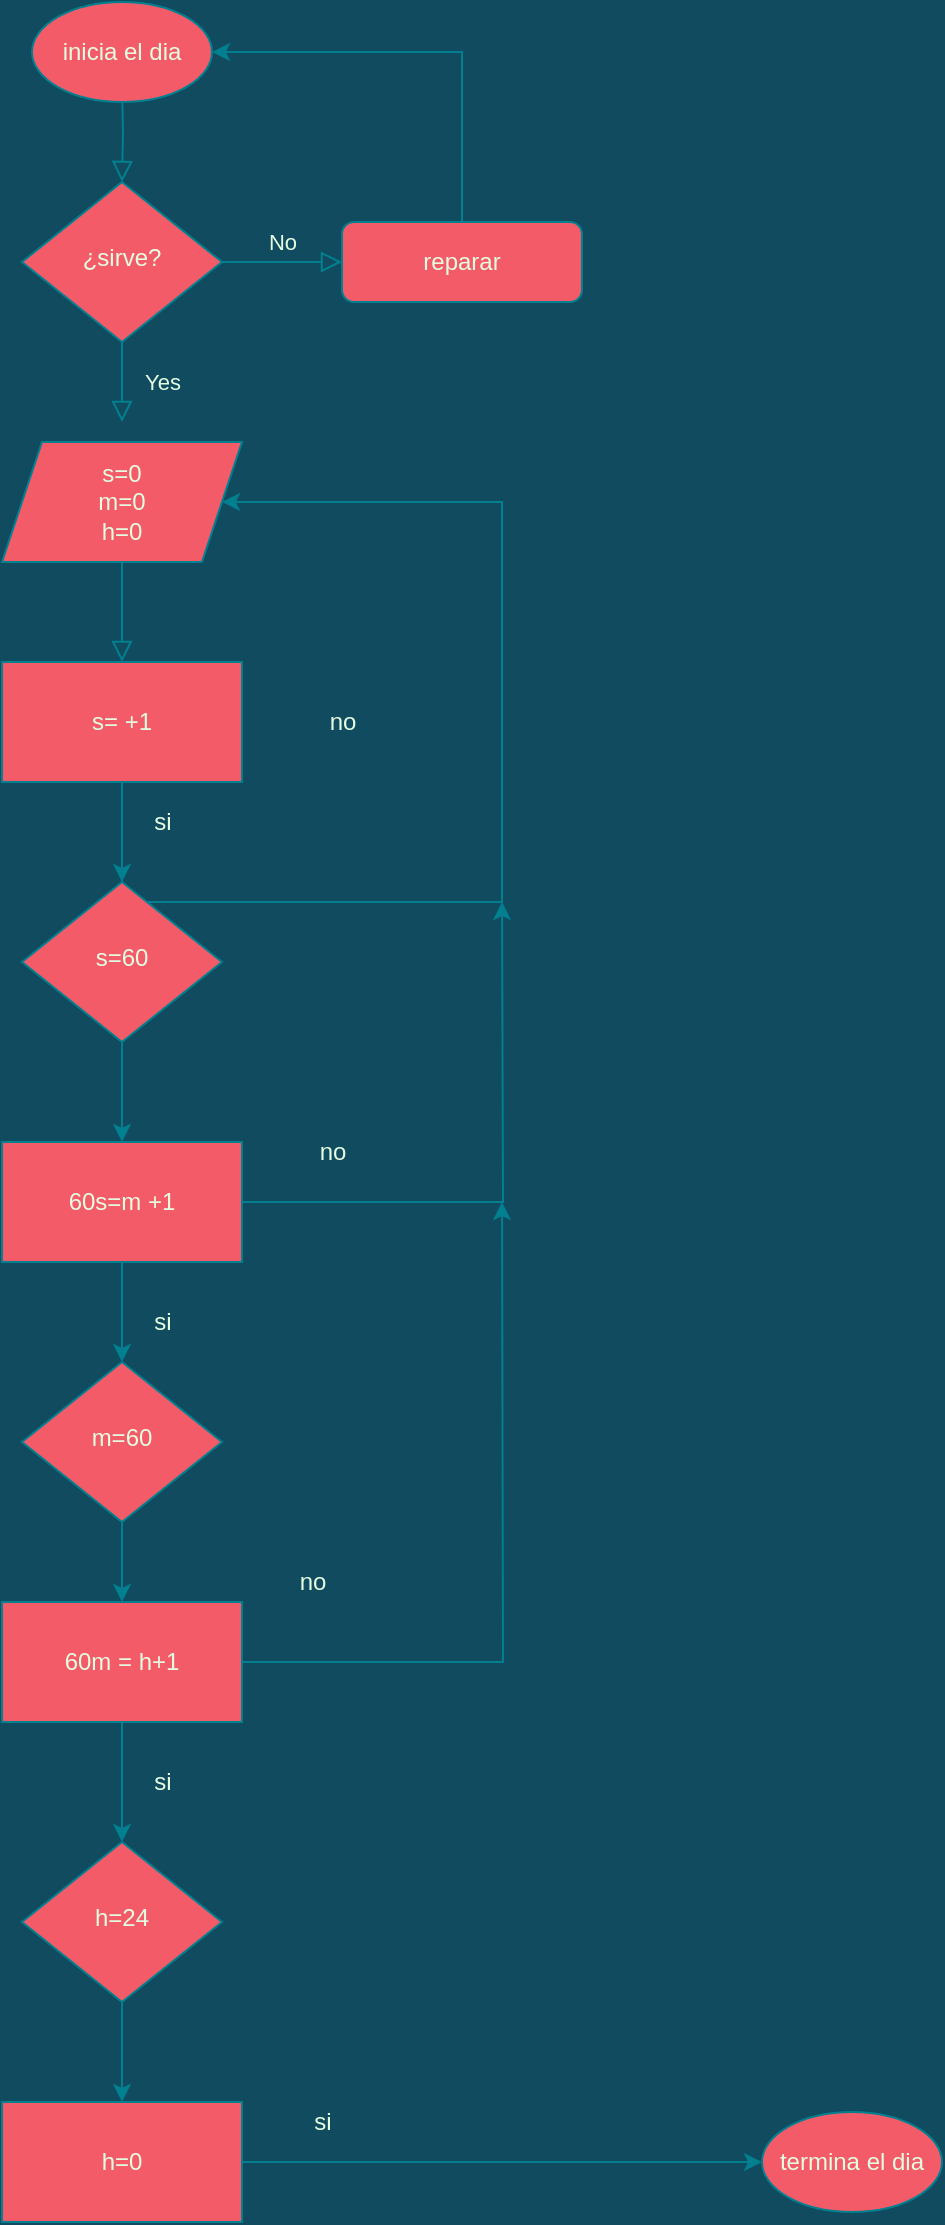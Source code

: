 <mxfile version="17.4.6" type="github">
  <diagram id="C5RBs43oDa-KdzZeNtuy" name="Page-1">
    <mxGraphModel dx="1384" dy="823" grid="1" gridSize="10" guides="1" tooltips="1" connect="1" arrows="1" fold="1" page="1" pageScale="1" pageWidth="827" pageHeight="1169" background="#114B5F" math="0" shadow="0">
      <root>
        <mxCell id="WIyWlLk6GJQsqaUBKTNV-0" />
        <mxCell id="WIyWlLk6GJQsqaUBKTNV-1" parent="WIyWlLk6GJQsqaUBKTNV-0" />
        <mxCell id="WIyWlLk6GJQsqaUBKTNV-2" value="" style="rounded=0;html=1;jettySize=auto;orthogonalLoop=1;fontSize=11;endArrow=block;endFill=0;endSize=8;strokeWidth=1;shadow=0;labelBackgroundColor=none;edgeStyle=orthogonalEdgeStyle;strokeColor=#028090;fontColor=#E4FDE1;" parent="WIyWlLk6GJQsqaUBKTNV-1" target="WIyWlLk6GJQsqaUBKTNV-6" edge="1">
          <mxGeometry relative="1" as="geometry">
            <mxPoint x="200" y="40" as="sourcePoint" />
          </mxGeometry>
        </mxCell>
        <mxCell id="WIyWlLk6GJQsqaUBKTNV-4" value="Yes" style="rounded=0;html=1;jettySize=auto;orthogonalLoop=1;fontSize=11;endArrow=block;endFill=0;endSize=8;strokeWidth=1;shadow=0;labelBackgroundColor=none;edgeStyle=orthogonalEdgeStyle;strokeColor=#028090;fontColor=#E4FDE1;" parent="WIyWlLk6GJQsqaUBKTNV-1" source="WIyWlLk6GJQsqaUBKTNV-6" edge="1">
          <mxGeometry y="20" relative="1" as="geometry">
            <mxPoint as="offset" />
            <mxPoint x="200.0" y="210" as="targetPoint" />
          </mxGeometry>
        </mxCell>
        <mxCell id="WIyWlLk6GJQsqaUBKTNV-5" value="No" style="edgeStyle=orthogonalEdgeStyle;rounded=0;html=1;jettySize=auto;orthogonalLoop=1;fontSize=11;endArrow=block;endFill=0;endSize=8;strokeWidth=1;shadow=0;labelBackgroundColor=none;entryX=0;entryY=0.5;entryDx=0;entryDy=0;strokeColor=#028090;fontColor=#E4FDE1;" parent="WIyWlLk6GJQsqaUBKTNV-1" source="WIyWlLk6GJQsqaUBKTNV-6" target="WIyWlLk6GJQsqaUBKTNV-7" edge="1">
          <mxGeometry y="10" relative="1" as="geometry">
            <mxPoint as="offset" />
            <mxPoint x="300" y="130" as="targetPoint" />
          </mxGeometry>
        </mxCell>
        <mxCell id="WIyWlLk6GJQsqaUBKTNV-6" value="&lt;font style=&quot;vertical-align: inherit&quot;&gt;&lt;font style=&quot;vertical-align: inherit&quot;&gt;¿sirve?&lt;/font&gt;&lt;/font&gt;" style="rhombus;whiteSpace=wrap;html=1;shadow=0;fontFamily=Helvetica;fontSize=12;align=center;strokeWidth=1;spacing=6;spacingTop=-4;fillColor=#F45B69;strokeColor=#028090;fontColor=#E4FDE1;" parent="WIyWlLk6GJQsqaUBKTNV-1" vertex="1">
          <mxGeometry x="150" y="90" width="100" height="80" as="geometry" />
        </mxCell>
        <mxCell id="w-GFlzvynuy5KJXJj4eY-25" style="edgeStyle=orthogonalEdgeStyle;rounded=0;sketch=0;orthogonalLoop=1;jettySize=auto;html=1;shadow=0;entryX=1;entryY=0.5;entryDx=0;entryDy=0;labelBackgroundColor=#114B5F;strokeColor=#028090;fontColor=#E4FDE1;" edge="1" parent="WIyWlLk6GJQsqaUBKTNV-1" source="WIyWlLk6GJQsqaUBKTNV-7" target="w-GFlzvynuy5KJXJj4eY-31">
          <mxGeometry relative="1" as="geometry">
            <mxPoint x="260" y="20" as="targetPoint" />
            <Array as="points">
              <mxPoint x="370" y="25" />
            </Array>
          </mxGeometry>
        </mxCell>
        <mxCell id="WIyWlLk6GJQsqaUBKTNV-7" value="&lt;font style=&quot;vertical-align: inherit&quot;&gt;&lt;font style=&quot;vertical-align: inherit&quot;&gt;reparar&lt;/font&gt;&lt;/font&gt;" style="rounded=1;whiteSpace=wrap;html=1;fontSize=12;glass=0;strokeWidth=1;shadow=0;fillColor=#F45B69;strokeColor=#028090;fontColor=#E4FDE1;" parent="WIyWlLk6GJQsqaUBKTNV-1" vertex="1">
          <mxGeometry x="310" y="110" width="120" height="40" as="geometry" />
        </mxCell>
        <mxCell id="WIyWlLk6GJQsqaUBKTNV-8" value="" style="rounded=0;html=1;jettySize=auto;orthogonalLoop=1;fontSize=11;endArrow=block;endFill=0;endSize=8;strokeWidth=1;shadow=0;labelBackgroundColor=none;edgeStyle=orthogonalEdgeStyle;exitX=0.5;exitY=1;exitDx=0;exitDy=0;strokeColor=#028090;fontColor=#E4FDE1;" parent="WIyWlLk6GJQsqaUBKTNV-1" source="w-GFlzvynuy5KJXJj4eY-3" edge="1">
          <mxGeometry x="0.333" y="20" relative="1" as="geometry">
            <mxPoint as="offset" />
            <mxPoint x="200.0" y="290" as="sourcePoint" />
            <mxPoint x="200" y="330" as="targetPoint" />
          </mxGeometry>
        </mxCell>
        <mxCell id="w-GFlzvynuy5KJXJj4eY-3" value="&lt;font style=&quot;vertical-align: inherit&quot;&gt;&lt;font style=&quot;vertical-align: inherit&quot;&gt;s=0&lt;br&gt;m=0&lt;br&gt;h=0&lt;br&gt;&lt;/font&gt;&lt;/font&gt;" style="shape=parallelogram;perimeter=parallelogramPerimeter;whiteSpace=wrap;html=1;fixedSize=1;fillColor=#F45B69;strokeColor=#028090;fontColor=#E4FDE1;" vertex="1" parent="WIyWlLk6GJQsqaUBKTNV-1">
          <mxGeometry x="140" y="220" width="120" height="60" as="geometry" />
        </mxCell>
        <mxCell id="w-GFlzvynuy5KJXJj4eY-5" style="edgeStyle=orthogonalEdgeStyle;rounded=0;orthogonalLoop=1;jettySize=auto;html=1;entryX=1;entryY=0.5;entryDx=0;entryDy=0;labelBackgroundColor=#114B5F;strokeColor=#028090;fontColor=#E4FDE1;" edge="1" parent="WIyWlLk6GJQsqaUBKTNV-1" source="w-GFlzvynuy5KJXJj4eY-4" target="w-GFlzvynuy5KJXJj4eY-3">
          <mxGeometry relative="1" as="geometry">
            <mxPoint x="370" y="330" as="targetPoint" />
            <Array as="points">
              <mxPoint x="200" y="450" />
              <mxPoint x="390" y="450" />
              <mxPoint x="390" y="250" />
            </Array>
          </mxGeometry>
        </mxCell>
        <mxCell id="w-GFlzvynuy5KJXJj4eY-7" style="edgeStyle=orthogonalEdgeStyle;rounded=0;orthogonalLoop=1;jettySize=auto;html=1;entryX=0.5;entryY=0;entryDx=0;entryDy=0;labelBackgroundColor=#114B5F;strokeColor=#028090;fontColor=#E4FDE1;" edge="1" parent="WIyWlLk6GJQsqaUBKTNV-1" source="w-GFlzvynuy5KJXJj4eY-4" target="w-GFlzvynuy5KJXJj4eY-10">
          <mxGeometry relative="1" as="geometry">
            <mxPoint x="200" y="470" as="targetPoint" />
          </mxGeometry>
        </mxCell>
        <mxCell id="w-GFlzvynuy5KJXJj4eY-4" value="&lt;font style=&quot;vertical-align: inherit&quot;&gt;&lt;font style=&quot;vertical-align: inherit&quot;&gt;s= +1&lt;/font&gt;&lt;/font&gt;" style="rounded=0;whiteSpace=wrap;html=1;fillColor=#F45B69;strokeColor=#028090;fontColor=#E4FDE1;" vertex="1" parent="WIyWlLk6GJQsqaUBKTNV-1">
          <mxGeometry x="140" y="330" width="120" height="60" as="geometry" />
        </mxCell>
        <mxCell id="w-GFlzvynuy5KJXJj4eY-6" value="&lt;font style=&quot;vertical-align: inherit&quot;&gt;&lt;font style=&quot;vertical-align: inherit&quot;&gt;&lt;font style=&quot;vertical-align: inherit&quot;&gt;&lt;font style=&quot;vertical-align: inherit&quot;&gt;no&lt;/font&gt;&lt;/font&gt;&lt;/font&gt;&lt;/font&gt;" style="text;html=1;align=center;verticalAlign=middle;resizable=0;points=[];autosize=1;strokeColor=none;fillColor=none;fontColor=#E4FDE1;" vertex="1" parent="WIyWlLk6GJQsqaUBKTNV-1">
          <mxGeometry x="295" y="350" width="30" height="20" as="geometry" />
        </mxCell>
        <mxCell id="w-GFlzvynuy5KJXJj4eY-8" value="&lt;font style=&quot;vertical-align: inherit&quot;&gt;&lt;font style=&quot;vertical-align: inherit&quot;&gt;si&lt;/font&gt;&lt;/font&gt;" style="text;html=1;align=center;verticalAlign=middle;resizable=0;points=[];autosize=1;strokeColor=none;fillColor=none;fontColor=#E4FDE1;" vertex="1" parent="WIyWlLk6GJQsqaUBKTNV-1">
          <mxGeometry x="210" y="400" width="20" height="20" as="geometry" />
        </mxCell>
        <mxCell id="w-GFlzvynuy5KJXJj4eY-11" style="edgeStyle=orthogonalEdgeStyle;rounded=0;orthogonalLoop=1;jettySize=auto;html=1;labelBackgroundColor=#114B5F;strokeColor=#028090;fontColor=#E4FDE1;" edge="1" parent="WIyWlLk6GJQsqaUBKTNV-1" source="w-GFlzvynuy5KJXJj4eY-10">
          <mxGeometry relative="1" as="geometry">
            <mxPoint x="200" y="570" as="targetPoint" />
            <Array as="points">
              <mxPoint x="200" y="570" />
              <mxPoint x="200" y="570" />
            </Array>
          </mxGeometry>
        </mxCell>
        <mxCell id="w-GFlzvynuy5KJXJj4eY-10" value="&lt;font style=&quot;vertical-align: inherit&quot;&gt;&lt;font style=&quot;vertical-align: inherit&quot;&gt;s=60&lt;/font&gt;&lt;/font&gt;" style="rhombus;whiteSpace=wrap;html=1;shadow=0;fontFamily=Helvetica;fontSize=12;align=center;strokeWidth=1;spacing=6;spacingTop=-4;fillColor=#F45B69;strokeColor=#028090;fontColor=#E4FDE1;" vertex="1" parent="WIyWlLk6GJQsqaUBKTNV-1">
          <mxGeometry x="150" y="440" width="100" height="80" as="geometry" />
        </mxCell>
        <mxCell id="w-GFlzvynuy5KJXJj4eY-13" style="edgeStyle=orthogonalEdgeStyle;rounded=0;orthogonalLoop=1;jettySize=auto;html=1;shadow=0;sketch=0;labelBackgroundColor=#114B5F;strokeColor=#028090;fontColor=#E4FDE1;" edge="1" parent="WIyWlLk6GJQsqaUBKTNV-1" source="w-GFlzvynuy5KJXJj4eY-12">
          <mxGeometry relative="1" as="geometry">
            <mxPoint x="200.0" y="680" as="targetPoint" />
          </mxGeometry>
        </mxCell>
        <mxCell id="w-GFlzvynuy5KJXJj4eY-17" style="edgeStyle=orthogonalEdgeStyle;rounded=0;sketch=0;orthogonalLoop=1;jettySize=auto;html=1;shadow=0;labelBackgroundColor=#114B5F;strokeColor=#028090;fontColor=#E4FDE1;" edge="1" parent="WIyWlLk6GJQsqaUBKTNV-1" source="w-GFlzvynuy5KJXJj4eY-12">
          <mxGeometry relative="1" as="geometry">
            <mxPoint x="390" y="450" as="targetPoint" />
          </mxGeometry>
        </mxCell>
        <mxCell id="w-GFlzvynuy5KJXJj4eY-12" value="&lt;font style=&quot;vertical-align: inherit&quot;&gt;&lt;font style=&quot;vertical-align: inherit&quot;&gt;60s=m +1&lt;br&gt;&lt;/font&gt;&lt;/font&gt;" style="rounded=0;whiteSpace=wrap;html=1;fillColor=#F45B69;strokeColor=#028090;fontColor=#E4FDE1;" vertex="1" parent="WIyWlLk6GJQsqaUBKTNV-1">
          <mxGeometry x="140" y="570" width="120" height="60" as="geometry" />
        </mxCell>
        <mxCell id="w-GFlzvynuy5KJXJj4eY-18" style="edgeStyle=orthogonalEdgeStyle;rounded=0;sketch=0;orthogonalLoop=1;jettySize=auto;html=1;shadow=0;labelBackgroundColor=#114B5F;strokeColor=#028090;fontColor=#E4FDE1;" edge="1" parent="WIyWlLk6GJQsqaUBKTNV-1" source="w-GFlzvynuy5KJXJj4eY-15" target="w-GFlzvynuy5KJXJj4eY-19">
          <mxGeometry relative="1" as="geometry">
            <mxPoint x="200.0" y="810" as="targetPoint" />
          </mxGeometry>
        </mxCell>
        <mxCell id="w-GFlzvynuy5KJXJj4eY-15" value="&lt;font style=&quot;vertical-align: inherit&quot;&gt;&lt;font style=&quot;vertical-align: inherit&quot;&gt;&lt;font style=&quot;vertical-align: inherit&quot;&gt;&lt;font style=&quot;vertical-align: inherit&quot;&gt;m=60&lt;/font&gt;&lt;/font&gt;&lt;/font&gt;&lt;/font&gt;" style="rhombus;whiteSpace=wrap;html=1;shadow=0;fontFamily=Helvetica;fontSize=12;align=center;strokeWidth=1;spacing=6;spacingTop=-4;fillColor=#F45B69;strokeColor=#028090;fontColor=#E4FDE1;" vertex="1" parent="WIyWlLk6GJQsqaUBKTNV-1">
          <mxGeometry x="150" y="680" width="100" height="80" as="geometry" />
        </mxCell>
        <mxCell id="w-GFlzvynuy5KJXJj4eY-16" value="&lt;font style=&quot;vertical-align: inherit&quot;&gt;&lt;font style=&quot;vertical-align: inherit&quot;&gt;si&lt;/font&gt;&lt;/font&gt;" style="text;html=1;align=center;verticalAlign=middle;resizable=0;points=[];autosize=1;strokeColor=none;fillColor=none;fontColor=#E4FDE1;" vertex="1" parent="WIyWlLk6GJQsqaUBKTNV-1">
          <mxGeometry x="210" y="650" width="20" height="20" as="geometry" />
        </mxCell>
        <mxCell id="w-GFlzvynuy5KJXJj4eY-20" style="edgeStyle=orthogonalEdgeStyle;rounded=0;sketch=0;orthogonalLoop=1;jettySize=auto;html=1;shadow=0;labelBackgroundColor=#114B5F;strokeColor=#028090;fontColor=#E4FDE1;" edge="1" parent="WIyWlLk6GJQsqaUBKTNV-1" source="w-GFlzvynuy5KJXJj4eY-19">
          <mxGeometry relative="1" as="geometry">
            <mxPoint x="200" y="920" as="targetPoint" />
          </mxGeometry>
        </mxCell>
        <mxCell id="w-GFlzvynuy5KJXJj4eY-22" style="edgeStyle=orthogonalEdgeStyle;rounded=0;sketch=0;orthogonalLoop=1;jettySize=auto;html=1;shadow=0;labelBackgroundColor=#114B5F;strokeColor=#028090;fontColor=#E4FDE1;" edge="1" parent="WIyWlLk6GJQsqaUBKTNV-1" source="w-GFlzvynuy5KJXJj4eY-19">
          <mxGeometry relative="1" as="geometry">
            <mxPoint x="390" y="600" as="targetPoint" />
          </mxGeometry>
        </mxCell>
        <mxCell id="w-GFlzvynuy5KJXJj4eY-19" value="&lt;font style=&quot;vertical-align: inherit&quot;&gt;&lt;font style=&quot;vertical-align: inherit&quot;&gt;&lt;font style=&quot;vertical-align: inherit&quot;&gt;&lt;font style=&quot;vertical-align: inherit&quot;&gt;60m = h+1&lt;/font&gt;&lt;/font&gt;&lt;/font&gt;&lt;/font&gt;" style="rounded=0;whiteSpace=wrap;html=1;fillColor=#F45B69;strokeColor=#028090;fontColor=#E4FDE1;" vertex="1" parent="WIyWlLk6GJQsqaUBKTNV-1">
          <mxGeometry x="140.0" y="800" width="120" height="60" as="geometry" />
        </mxCell>
        <mxCell id="w-GFlzvynuy5KJXJj4eY-27" style="edgeStyle=orthogonalEdgeStyle;rounded=0;sketch=0;orthogonalLoop=1;jettySize=auto;html=1;shadow=0;labelBackgroundColor=#114B5F;strokeColor=#028090;fontColor=#E4FDE1;" edge="1" parent="WIyWlLk6GJQsqaUBKTNV-1" source="w-GFlzvynuy5KJXJj4eY-21">
          <mxGeometry relative="1" as="geometry">
            <mxPoint x="200" y="1050" as="targetPoint" />
          </mxGeometry>
        </mxCell>
        <mxCell id="w-GFlzvynuy5KJXJj4eY-21" value="&lt;font style=&quot;vertical-align: inherit&quot;&gt;&lt;font style=&quot;vertical-align: inherit&quot;&gt;h=24&lt;/font&gt;&lt;/font&gt;" style="rhombus;whiteSpace=wrap;html=1;shadow=0;fontFamily=Helvetica;fontSize=12;align=center;strokeWidth=1;spacing=6;spacingTop=-4;fillColor=#F45B69;strokeColor=#028090;fontColor=#E4FDE1;" vertex="1" parent="WIyWlLk6GJQsqaUBKTNV-1">
          <mxGeometry x="150" y="920" width="100" height="80" as="geometry" />
        </mxCell>
        <mxCell id="w-GFlzvynuy5KJXJj4eY-23" value="&lt;font style=&quot;vertical-align: inherit&quot;&gt;&lt;font style=&quot;vertical-align: inherit&quot;&gt;no&lt;/font&gt;&lt;/font&gt;" style="text;html=1;align=center;verticalAlign=middle;resizable=0;points=[];autosize=1;strokeColor=none;fillColor=none;fontColor=#E4FDE1;" vertex="1" parent="WIyWlLk6GJQsqaUBKTNV-1">
          <mxGeometry x="280" y="780" width="30" height="20" as="geometry" />
        </mxCell>
        <mxCell id="w-GFlzvynuy5KJXJj4eY-26" value="&lt;font style=&quot;vertical-align: inherit&quot;&gt;&lt;font style=&quot;vertical-align: inherit&quot;&gt;no&lt;/font&gt;&lt;/font&gt;" style="text;html=1;align=center;verticalAlign=middle;resizable=0;points=[];autosize=1;strokeColor=none;fillColor=none;fontColor=#E4FDE1;" vertex="1" parent="WIyWlLk6GJQsqaUBKTNV-1">
          <mxGeometry x="290" y="564.5" width="30" height="20" as="geometry" />
        </mxCell>
        <mxCell id="w-GFlzvynuy5KJXJj4eY-28" value="&lt;font style=&quot;vertical-align: inherit&quot;&gt;&lt;font style=&quot;vertical-align: inherit&quot;&gt;si&lt;/font&gt;&lt;/font&gt;" style="text;html=1;align=center;verticalAlign=middle;resizable=0;points=[];autosize=1;strokeColor=none;fillColor=none;fontColor=#E4FDE1;" vertex="1" parent="WIyWlLk6GJQsqaUBKTNV-1">
          <mxGeometry x="210" y="880" width="20" height="20" as="geometry" />
        </mxCell>
        <mxCell id="w-GFlzvynuy5KJXJj4eY-30" style="edgeStyle=orthogonalEdgeStyle;rounded=0;sketch=0;orthogonalLoop=1;jettySize=auto;html=1;shadow=0;labelBackgroundColor=#114B5F;strokeColor=#028090;fontColor=#E4FDE1;" edge="1" parent="WIyWlLk6GJQsqaUBKTNV-1" source="w-GFlzvynuy5KJXJj4eY-29">
          <mxGeometry relative="1" as="geometry">
            <mxPoint x="520" y="1080" as="targetPoint" />
          </mxGeometry>
        </mxCell>
        <mxCell id="w-GFlzvynuy5KJXJj4eY-29" value="&lt;font style=&quot;vertical-align: inherit&quot;&gt;&lt;font style=&quot;vertical-align: inherit&quot;&gt;h=0&lt;/font&gt;&lt;/font&gt;" style="rounded=0;whiteSpace=wrap;html=1;fillColor=#F45B69;strokeColor=#028090;fontColor=#E4FDE1;" vertex="1" parent="WIyWlLk6GJQsqaUBKTNV-1">
          <mxGeometry x="140" y="1050" width="120" height="60" as="geometry" />
        </mxCell>
        <mxCell id="w-GFlzvynuy5KJXJj4eY-31" value="&lt;font style=&quot;vertical-align: inherit&quot;&gt;&lt;font style=&quot;vertical-align: inherit&quot;&gt;inicia el dia&lt;/font&gt;&lt;/font&gt;" style="ellipse;whiteSpace=wrap;html=1;fillColor=#F45B69;strokeColor=#028090;fontColor=#E4FDE1;" vertex="1" parent="WIyWlLk6GJQsqaUBKTNV-1">
          <mxGeometry x="155" width="90" height="50" as="geometry" />
        </mxCell>
        <mxCell id="w-GFlzvynuy5KJXJj4eY-34" value="&lt;font style=&quot;vertical-align: inherit&quot;&gt;&lt;font style=&quot;vertical-align: inherit&quot;&gt;termina el dia&lt;/font&gt;&lt;/font&gt;" style="ellipse;whiteSpace=wrap;html=1;fillColor=#F45B69;strokeColor=#028090;fontColor=#E4FDE1;" vertex="1" parent="WIyWlLk6GJQsqaUBKTNV-1">
          <mxGeometry x="520" y="1055" width="90" height="50" as="geometry" />
        </mxCell>
        <mxCell id="w-GFlzvynuy5KJXJj4eY-35" value="&lt;font style=&quot;vertical-align: inherit&quot;&gt;&lt;font style=&quot;vertical-align: inherit&quot;&gt;si&lt;/font&gt;&lt;/font&gt;" style="text;html=1;align=center;verticalAlign=middle;resizable=0;points=[];autosize=1;strokeColor=none;fillColor=none;fontColor=#E4FDE1;" vertex="1" parent="WIyWlLk6GJQsqaUBKTNV-1">
          <mxGeometry x="290" y="1050" width="20" height="20" as="geometry" />
        </mxCell>
      </root>
    </mxGraphModel>
  </diagram>
</mxfile>
